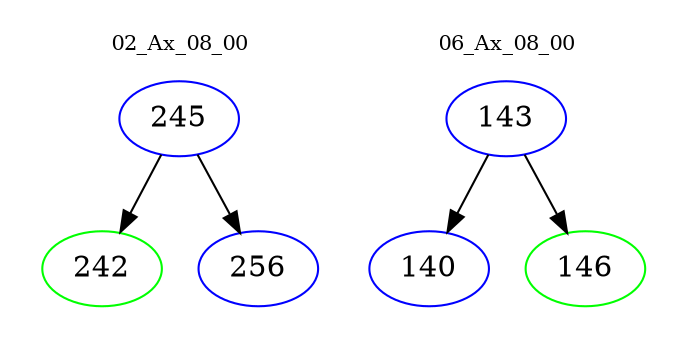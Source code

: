 digraph{
subgraph cluster_0 {
color = white
label = "02_Ax_08_00";
fontsize=10;
T0_245 [label="245", color="blue"]
T0_245 -> T0_242 [color="black"]
T0_242 [label="242", color="green"]
T0_245 -> T0_256 [color="black"]
T0_256 [label="256", color="blue"]
}
subgraph cluster_1 {
color = white
label = "06_Ax_08_00";
fontsize=10;
T1_143 [label="143", color="blue"]
T1_143 -> T1_140 [color="black"]
T1_140 [label="140", color="blue"]
T1_143 -> T1_146 [color="black"]
T1_146 [label="146", color="green"]
}
}
